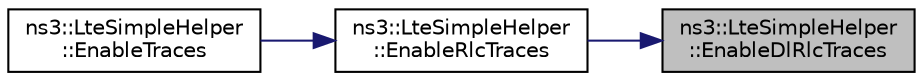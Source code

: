 digraph "ns3::LteSimpleHelper::EnableDlRlcTraces"
{
 // LATEX_PDF_SIZE
  edge [fontname="Helvetica",fontsize="10",labelfontname="Helvetica",labelfontsize="10"];
  node [fontname="Helvetica",fontsize="10",shape=record];
  rankdir="RL";
  Node1 [label="ns3::LteSimpleHelper\l::EnableDlRlcTraces",height=0.2,width=0.4,color="black", fillcolor="grey75", style="filled", fontcolor="black",tooltip="Enable trace sinks for DL RLC layer."];
  Node1 -> Node2 [dir="back",color="midnightblue",fontsize="10",style="solid",fontname="Helvetica"];
  Node2 [label="ns3::LteSimpleHelper\l::EnableRlcTraces",height=0.2,width=0.4,color="black", fillcolor="white", style="filled",URL="$classns3_1_1_lte_simple_helper.html#abff67d6b74b1d2e9c6ca6a23a8a569d5",tooltip="Enable trace sinks for RLC layer."];
  Node2 -> Node3 [dir="back",color="midnightblue",fontsize="10",style="solid",fontname="Helvetica"];
  Node3 [label="ns3::LteSimpleHelper\l::EnableTraces",height=0.2,width=0.4,color="black", fillcolor="white", style="filled",URL="$classns3_1_1_lte_simple_helper.html#aefb533d3e1c41ba9c4529de59c5c7d4e",tooltip="Enables trace sinks for MAC, RLC and PDCP."];
}
